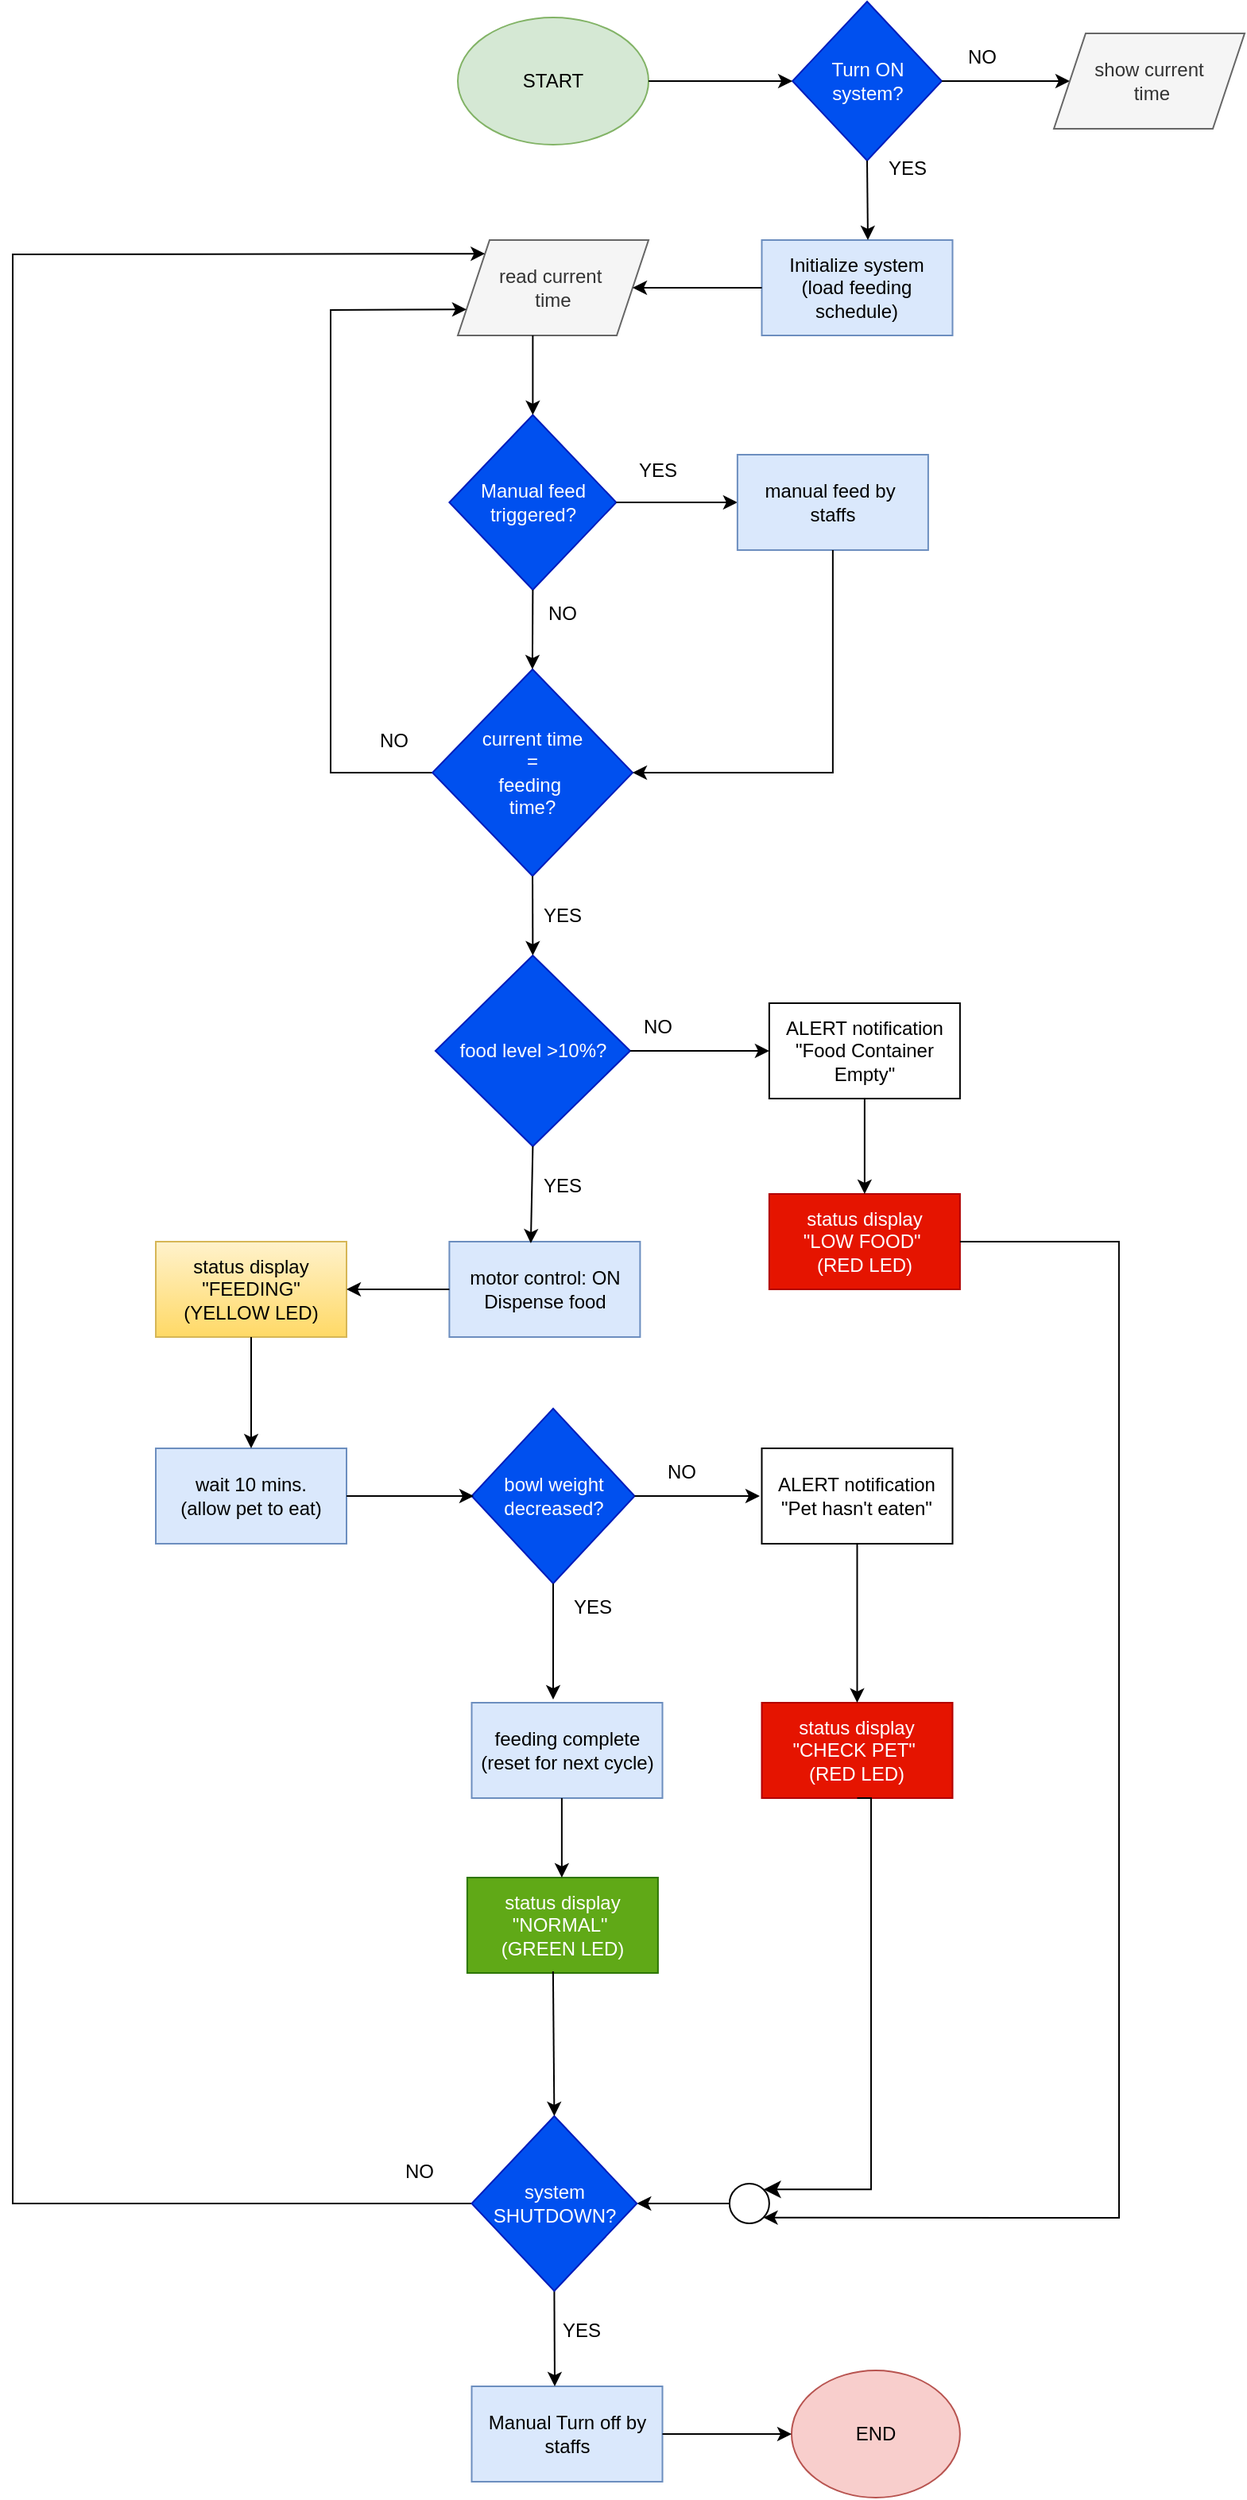 <mxfile version="28.1.0">
  <diagram name="Page-1" id="3Y9w9-49IDmrzCQ3SCV3">
    <mxGraphModel grid="1" page="1" gridSize="10" guides="1" tooltips="1" connect="1" arrows="1" fold="1" pageScale="1" pageWidth="850" pageHeight="1100" math="0" shadow="0">
      <root>
        <mxCell id="0" />
        <mxCell id="1" parent="0" />
        <mxCell id="8zSvVwhYpzBeAdVBtArC-1" value="START" style="ellipse;whiteSpace=wrap;html=1;fillColor=#d5e8d4;strokeColor=#82b366;" vertex="1" parent="1">
          <mxGeometry x="120.0" y="-2020" width="120" height="80" as="geometry" />
        </mxCell>
        <mxCell id="8zSvVwhYpzBeAdVBtArC-3" value="Initialize system&lt;div&gt;(load feeding schedule)&lt;/div&gt;" style="rounded=0;whiteSpace=wrap;html=1;fillColor=#dae8fc;strokeColor=#6c8ebf;" vertex="1" parent="1">
          <mxGeometry x="311.25" y="-1880" width="120" height="60" as="geometry" />
        </mxCell>
        <mxCell id="8zSvVwhYpzBeAdVBtArC-29" value="read current&amp;nbsp;&lt;div&gt;time&lt;/div&gt;" style="shape=parallelogram;perimeter=parallelogramPerimeter;whiteSpace=wrap;html=1;fixedSize=1;fillColor=#f5f5f5;strokeColor=#666666;fontColor=#333333;" vertex="1" parent="1">
          <mxGeometry x="120" y="-1880" width="120" height="60" as="geometry" />
        </mxCell>
        <mxCell id="8zSvVwhYpzBeAdVBtArC-59" value="" style="endArrow=classic;html=1;rounded=0;exitX=0;exitY=0.5;exitDx=0;exitDy=0;entryX=0;entryY=0.75;entryDx=0;entryDy=0;" edge="1" parent="1" source="8zSvVwhYpzBeAdVBtArC-5" target="8zSvVwhYpzBeAdVBtArC-29">
          <mxGeometry width="50" height="50" relative="1" as="geometry">
            <mxPoint x="160" y="-1550" as="sourcePoint" />
            <mxPoint x="80" y="-1860" as="targetPoint" />
            <Array as="points">
              <mxPoint x="40" y="-1545" />
              <mxPoint x="40" y="-1836" />
            </Array>
          </mxGeometry>
        </mxCell>
        <mxCell id="8zSvVwhYpzBeAdVBtArC-61" value="" style="endArrow=classic;html=1;rounded=0;exitX=0;exitY=0.5;exitDx=0;exitDy=0;entryX=0;entryY=0;entryDx=0;entryDy=0;" edge="1" parent="1" source="8zSvVwhYpzBeAdVBtArC-63" target="8zSvVwhYpzBeAdVBtArC-29">
          <mxGeometry width="50" height="50" relative="1" as="geometry">
            <mxPoint x="286.09" y="-410" as="sourcePoint" />
            <mxPoint x="60" y="-1871" as="targetPoint" />
            <Array as="points">
              <mxPoint x="-160" y="-645" />
              <mxPoint x="-160" y="-1871" />
            </Array>
          </mxGeometry>
        </mxCell>
        <mxCell id="zHlLIxlJmCpqL7pYZ1hR-5" value="Turn ON&lt;div&gt;system?&lt;/div&gt;" style="rhombus;whiteSpace=wrap;html=1;fillColor=#0050ef;fontColor=#ffffff;strokeColor=#001DBC;" vertex="1" parent="1">
          <mxGeometry x="330.55" y="-2030" width="93.91" height="100" as="geometry" />
        </mxCell>
        <mxCell id="zHlLIxlJmCpqL7pYZ1hR-8" value="" style="endArrow=classic;html=1;rounded=0;exitX=0.5;exitY=1;exitDx=0;exitDy=0;" edge="1" parent="1" source="zHlLIxlJmCpqL7pYZ1hR-5">
          <mxGeometry width="50" height="50" relative="1" as="geometry">
            <mxPoint x="400" y="-1950" as="sourcePoint" />
            <mxPoint x="378" y="-1880" as="targetPoint" />
          </mxGeometry>
        </mxCell>
        <mxCell id="zHlLIxlJmCpqL7pYZ1hR-9" value="YES" style="text;html=1;align=center;verticalAlign=middle;whiteSpace=wrap;rounded=0;" vertex="1" parent="1">
          <mxGeometry x="372.51" y="-1940" width="60" height="30" as="geometry" />
        </mxCell>
        <mxCell id="zHlLIxlJmCpqL7pYZ1hR-10" value="" style="endArrow=classic;html=1;rounded=0;exitX=1;exitY=0.5;exitDx=0;exitDy=0;" edge="1" parent="1" source="zHlLIxlJmCpqL7pYZ1hR-5" target="zHlLIxlJmCpqL7pYZ1hR-11">
          <mxGeometry width="50" height="50" relative="1" as="geometry">
            <mxPoint x="425.71" y="-1980" as="sourcePoint" />
            <mxPoint x="510" y="-1980" as="targetPoint" />
          </mxGeometry>
        </mxCell>
        <mxCell id="zHlLIxlJmCpqL7pYZ1hR-11" value="show current&lt;div&gt;&amp;nbsp;time&lt;/div&gt;" style="shape=parallelogram;perimeter=parallelogramPerimeter;whiteSpace=wrap;html=1;fixedSize=1;fillColor=#f5f5f5;fontColor=#333333;strokeColor=#666666;" vertex="1" parent="1">
          <mxGeometry x="495" y="-2010" width="120" height="60" as="geometry" />
        </mxCell>
        <mxCell id="zHlLIxlJmCpqL7pYZ1hR-12" value="NO" style="text;html=1;align=center;verticalAlign=middle;whiteSpace=wrap;rounded=0;" vertex="1" parent="1">
          <mxGeometry x="420" y="-2010" width="60" height="30" as="geometry" />
        </mxCell>
        <mxCell id="i7AvoUbPv0_l8vWFzVG8-1" value="" style="endArrow=classic;html=1;rounded=0;exitX=1;exitY=0.5;exitDx=0;exitDy=0;entryX=0;entryY=0.5;entryDx=0;entryDy=0;" edge="1" parent="1" source="8zSvVwhYpzBeAdVBtArC-1" target="zHlLIxlJmCpqL7pYZ1hR-5">
          <mxGeometry width="50" height="50" relative="1" as="geometry">
            <mxPoint x="400" y="-1870" as="sourcePoint" />
            <mxPoint x="450" y="-1920" as="targetPoint" />
          </mxGeometry>
        </mxCell>
        <mxCell id="i7AvoUbPv0_l8vWFzVG8-4" value="" style="endArrow=classic;html=1;rounded=0;entryX=1;entryY=0.5;entryDx=0;entryDy=0;exitX=0;exitY=0.5;exitDx=0;exitDy=0;" edge="1" parent="1" source="8zSvVwhYpzBeAdVBtArC-3" target="8zSvVwhYpzBeAdVBtArC-29">
          <mxGeometry width="50" height="50" relative="1" as="geometry">
            <mxPoint x="400" y="-1660" as="sourcePoint" />
            <mxPoint x="450" y="-1710" as="targetPoint" />
          </mxGeometry>
        </mxCell>
        <mxCell id="8zSvVwhYpzBeAdVBtArC-2" value="END" style="ellipse;whiteSpace=wrap;html=1;fillColor=#f8cecc;strokeColor=#b85450;" vertex="1" parent="1">
          <mxGeometry x="330.0" y="-540" width="105.94" height="80" as="geometry" />
        </mxCell>
        <mxCell id="8zSvVwhYpzBeAdVBtArC-5" value="current time&lt;div&gt;=&lt;br&gt;&lt;div&gt;&lt;div&gt;feeding&amp;nbsp;&lt;div&gt;time?&lt;/div&gt;&lt;/div&gt;&lt;/div&gt;&lt;/div&gt;" style="rhombus;whiteSpace=wrap;html=1;fillColor=#0050ef;fontColor=#ffffff;strokeColor=#001DBC;" vertex="1" parent="1">
          <mxGeometry x="104.06" y="-1610" width="125.94" height="130" as="geometry" />
        </mxCell>
        <mxCell id="8zSvVwhYpzBeAdVBtArC-6" value="food level &amp;gt;10%?" style="rhombus;whiteSpace=wrap;html=1;fillColor=#0050ef;fontColor=#ffffff;strokeColor=#001DBC;" vertex="1" parent="1">
          <mxGeometry x="105.95" y="-1430" width="122.5" height="120" as="geometry" />
        </mxCell>
        <mxCell id="8zSvVwhYpzBeAdVBtArC-10" value="" style="endArrow=classic;html=1;rounded=0;exitX=0.5;exitY=1;exitDx=0;exitDy=0;entryX=0.5;entryY=0;entryDx=0;entryDy=0;" edge="1" parent="1" source="8zSvVwhYpzBeAdVBtArC-5" target="8zSvVwhYpzBeAdVBtArC-6">
          <mxGeometry width="50" height="50" relative="1" as="geometry">
            <mxPoint x="175.94" y="-1630" as="sourcePoint" />
            <mxPoint x="225.94" y="-1680" as="targetPoint" />
          </mxGeometry>
        </mxCell>
        <mxCell id="8zSvVwhYpzBeAdVBtArC-12" value="YES" style="text;html=1;align=center;verticalAlign=middle;whiteSpace=wrap;rounded=0;" vertex="1" parent="1">
          <mxGeometry x="215.94" y="-1750" width="60" height="30" as="geometry" />
        </mxCell>
        <mxCell id="8zSvVwhYpzBeAdVBtArC-13" value="NO" style="text;html=1;align=center;verticalAlign=middle;whiteSpace=wrap;rounded=0;" vertex="1" parent="1">
          <mxGeometry x="155.94" y="-1660" width="60" height="30" as="geometry" />
        </mxCell>
        <mxCell id="8zSvVwhYpzBeAdVBtArC-15" value="" style="endArrow=classic;html=1;rounded=0;exitX=1;exitY=0.5;exitDx=0;exitDy=0;" edge="1" parent="1" source="8zSvVwhYpzBeAdVBtArC-6">
          <mxGeometry width="50" height="50" relative="1" as="geometry">
            <mxPoint x="265.94" y="-1410" as="sourcePoint" />
            <mxPoint x="315.94" y="-1370" as="targetPoint" />
          </mxGeometry>
        </mxCell>
        <mxCell id="8zSvVwhYpzBeAdVBtArC-16" value="YES" style="text;html=1;align=center;verticalAlign=middle;whiteSpace=wrap;rounded=0;" vertex="1" parent="1">
          <mxGeometry x="155.94" y="-1300" width="60" height="30" as="geometry" />
        </mxCell>
        <mxCell id="8zSvVwhYpzBeAdVBtArC-17" value="NO" style="text;html=1;align=center;verticalAlign=middle;whiteSpace=wrap;rounded=0;" vertex="1" parent="1">
          <mxGeometry x="50" y="-1580" width="60" height="30" as="geometry" />
        </mxCell>
        <mxCell id="8zSvVwhYpzBeAdVBtArC-19" value="motor control: ON&lt;div&gt;&lt;span style=&quot;background-color: transparent; color: light-dark(rgb(0, 0, 0), rgb(255, 255, 255));&quot;&gt;Dispense food&lt;/span&gt;&lt;/div&gt;" style="rounded=0;whiteSpace=wrap;html=1;fillColor=#dae8fc;strokeColor=#6c8ebf;" vertex="1" parent="1">
          <mxGeometry x="114.69" y="-1250" width="120" height="60" as="geometry" />
        </mxCell>
        <mxCell id="8zSvVwhYpzBeAdVBtArC-24" value="Manual feed&lt;div&gt;triggered?&lt;/div&gt;" style="rhombus;whiteSpace=wrap;html=1;fillColor=#0050ef;strokeColor=#001DBC;fontColor=#ffffff;" vertex="1" parent="1">
          <mxGeometry x="114.69" y="-1770" width="105" height="110" as="geometry" />
        </mxCell>
        <mxCell id="8zSvVwhYpzBeAdVBtArC-26" value="" style="endArrow=classic;html=1;rounded=0;exitX=0.5;exitY=1;exitDx=0;exitDy=0;entryX=0.5;entryY=0;entryDx=0;entryDy=0;" edge="1" parent="1" target="8zSvVwhYpzBeAdVBtArC-24">
          <mxGeometry width="50" height="50" relative="1" as="geometry">
            <mxPoint x="167.19" y="-1820" as="sourcePoint" />
            <mxPoint x="225.94" y="-1820" as="targetPoint" />
          </mxGeometry>
        </mxCell>
        <mxCell id="8zSvVwhYpzBeAdVBtArC-27" value="" style="endArrow=classic;html=1;rounded=0;exitX=0.5;exitY=1;exitDx=0;exitDy=0;" edge="1" parent="1" source="8zSvVwhYpzBeAdVBtArC-24">
          <mxGeometry width="50" height="50" relative="1" as="geometry">
            <mxPoint x="175.94" y="-1590" as="sourcePoint" />
            <mxPoint x="166.94" y="-1610" as="targetPoint" />
          </mxGeometry>
        </mxCell>
        <mxCell id="8zSvVwhYpzBeAdVBtArC-28" value="" style="endArrow=classic;html=1;rounded=0;exitX=1;exitY=0.5;exitDx=0;exitDy=0;" edge="1" parent="1" source="8zSvVwhYpzBeAdVBtArC-24">
          <mxGeometry width="50" height="50" relative="1" as="geometry">
            <mxPoint x="175.94" y="-1590" as="sourcePoint" />
            <mxPoint x="295.94" y="-1715" as="targetPoint" />
          </mxGeometry>
        </mxCell>
        <mxCell id="8zSvVwhYpzBeAdVBtArC-30" value="manual feed by&amp;nbsp;&lt;div&gt;staffs&lt;/div&gt;" style="rounded=0;whiteSpace=wrap;html=1;fillColor=#dae8fc;strokeColor=#6c8ebf;" vertex="1" parent="1">
          <mxGeometry x="295.94" y="-1745" width="120" height="60" as="geometry" />
        </mxCell>
        <mxCell id="8zSvVwhYpzBeAdVBtArC-31" value="YES" style="text;html=1;align=center;verticalAlign=middle;whiteSpace=wrap;rounded=0;" vertex="1" parent="1">
          <mxGeometry x="155.94" y="-1470" width="60" height="30" as="geometry" />
        </mxCell>
        <mxCell id="8zSvVwhYpzBeAdVBtArC-32" value="" style="endArrow=classic;html=1;rounded=0;exitX=0.5;exitY=1;exitDx=0;exitDy=0;entryX=0.427;entryY=0.017;entryDx=0;entryDy=0;entryPerimeter=0;" edge="1" parent="1" source="8zSvVwhYpzBeAdVBtArC-6" target="8zSvVwhYpzBeAdVBtArC-19">
          <mxGeometry width="50" height="50" relative="1" as="geometry">
            <mxPoint x="175.94" y="-1320" as="sourcePoint" />
            <mxPoint x="225.94" y="-1370" as="targetPoint" />
          </mxGeometry>
        </mxCell>
        <mxCell id="8zSvVwhYpzBeAdVBtArC-33" value="wait 10 mins.&lt;div&gt;(allow pet to eat)&lt;/div&gt;" style="rounded=0;whiteSpace=wrap;html=1;fillColor=#dae8fc;strokeColor=#6c8ebf;" vertex="1" parent="1">
          <mxGeometry x="-70" y="-1120" width="120" height="60" as="geometry" />
        </mxCell>
        <mxCell id="8zSvVwhYpzBeAdVBtArC-34" value="bowl weight&lt;div&gt;decreased?&lt;/div&gt;" style="rhombus;whiteSpace=wrap;html=1;fillColor=#0050ef;fontColor=#ffffff;strokeColor=#001DBC;" vertex="1" parent="1">
          <mxGeometry x="128.75" y="-1145" width="102.5" height="110" as="geometry" />
        </mxCell>
        <mxCell id="8zSvVwhYpzBeAdVBtArC-37" value="" style="endArrow=classic;html=1;rounded=0;exitX=1;exitY=0.5;exitDx=0;exitDy=0;" edge="1" parent="1" source="8zSvVwhYpzBeAdVBtArC-34">
          <mxGeometry width="50" height="50" relative="1" as="geometry">
            <mxPoint x="275.94" y="-870" as="sourcePoint" />
            <mxPoint x="310" y="-1090" as="targetPoint" />
          </mxGeometry>
        </mxCell>
        <mxCell id="8zSvVwhYpzBeAdVBtArC-38" value="" style="endArrow=classic;html=1;rounded=0;exitX=0.5;exitY=1;exitDx=0;exitDy=0;" edge="1" parent="1" source="8zSvVwhYpzBeAdVBtArC-34">
          <mxGeometry width="50" height="50" relative="1" as="geometry">
            <mxPoint x="183.44" y="-800" as="sourcePoint" />
            <mxPoint x="180" y="-962" as="targetPoint" />
          </mxGeometry>
        </mxCell>
        <mxCell id="8zSvVwhYpzBeAdVBtArC-39" value="YES" style="text;html=1;align=center;verticalAlign=middle;whiteSpace=wrap;rounded=0;" vertex="1" parent="1">
          <mxGeometry x="174.69" y="-1035" width="60" height="30" as="geometry" />
        </mxCell>
        <mxCell id="8zSvVwhYpzBeAdVBtArC-40" value="NO" style="text;html=1;align=center;verticalAlign=middle;whiteSpace=wrap;rounded=0;" vertex="1" parent="1">
          <mxGeometry x="215.94" y="-1400" width="60" height="30" as="geometry" />
        </mxCell>
        <mxCell id="8zSvVwhYpzBeAdVBtArC-41" value="NO" style="text;html=1;align=center;verticalAlign=middle;whiteSpace=wrap;rounded=0;" vertex="1" parent="1">
          <mxGeometry x="231.25" y="-1120" width="60" height="30" as="geometry" />
        </mxCell>
        <mxCell id="8zSvVwhYpzBeAdVBtArC-42" value="feeding complete&lt;div&gt;(reset for next cycle)&lt;/div&gt;" style="rounded=0;whiteSpace=wrap;html=1;fillColor=#dae8fc;strokeColor=#6c8ebf;" vertex="1" parent="1">
          <mxGeometry x="128.75" y="-960" width="120" height="60" as="geometry" />
        </mxCell>
        <mxCell id="8zSvVwhYpzBeAdVBtArC-43" value="status display&lt;div&gt;&lt;div&gt;&quot;NORMAL&quot;&amp;nbsp;&lt;/div&gt;&lt;div&gt;(GREEN LED)&lt;/div&gt;&lt;/div&gt;" style="rounded=0;whiteSpace=wrap;html=1;fillColor=#60a917;fontColor=#ffffff;strokeColor=#2D7600;" vertex="1" parent="1">
          <mxGeometry x="125.94" y="-850" width="120" height="60" as="geometry" />
        </mxCell>
        <mxCell id="8zSvVwhYpzBeAdVBtArC-47" value="" style="endArrow=classic;html=1;rounded=0;exitX=0.5;exitY=1;exitDx=0;exitDy=0;entryX=0.5;entryY=0;entryDx=0;entryDy=0;" edge="1" parent="1">
          <mxGeometry width="50" height="50" relative="1" as="geometry">
            <mxPoint x="185.44" y="-900" as="sourcePoint" />
            <mxPoint x="185.44" y="-850" as="targetPoint" />
          </mxGeometry>
        </mxCell>
        <mxCell id="8zSvVwhYpzBeAdVBtArC-48" value="ALERT notification&lt;div&gt;&quot;Food Container Empty&quot;&lt;/div&gt;" style="rounded=0;whiteSpace=wrap;html=1;" vertex="1" parent="1">
          <mxGeometry x="315.94" y="-1400" width="120" height="60" as="geometry" />
        </mxCell>
        <mxCell id="8zSvVwhYpzBeAdVBtArC-49" value="status display&lt;div&gt;&lt;div&gt;&quot;LOW FOOD&quot;&amp;nbsp;&lt;/div&gt;&lt;div&gt;(RED LED)&lt;/div&gt;&lt;/div&gt;" style="rounded=0;whiteSpace=wrap;html=1;fillColor=#e51400;strokeColor=#B20000;fontColor=#ffffff;" vertex="1" parent="1">
          <mxGeometry x="315.94" y="-1280" width="120" height="60" as="geometry" />
        </mxCell>
        <mxCell id="8zSvVwhYpzBeAdVBtArC-50" value="" style="endArrow=classic;html=1;rounded=0;exitX=0.5;exitY=1;exitDx=0;exitDy=0;entryX=0.5;entryY=0;entryDx=0;entryDy=0;" edge="1" parent="1" source="8zSvVwhYpzBeAdVBtArC-48" target="8zSvVwhYpzBeAdVBtArC-49">
          <mxGeometry width="50" height="50" relative="1" as="geometry">
            <mxPoint x="175.94" y="-1280" as="sourcePoint" />
            <mxPoint x="225.94" y="-1330" as="targetPoint" />
          </mxGeometry>
        </mxCell>
        <mxCell id="8zSvVwhYpzBeAdVBtArC-51" value="ALERT notification&lt;div&gt;&quot;Pet hasn&#39;t eaten&quot;&lt;/div&gt;" style="rounded=0;whiteSpace=wrap;html=1;" vertex="1" parent="1">
          <mxGeometry x="311.25" y="-1120" width="120" height="60" as="geometry" />
        </mxCell>
        <mxCell id="8zSvVwhYpzBeAdVBtArC-52" value="status display&lt;div&gt;&lt;div&gt;&quot;CHECK PET&quot;&amp;nbsp;&lt;/div&gt;&lt;div&gt;(RED LED)&lt;/div&gt;&lt;/div&gt;" style="rounded=0;whiteSpace=wrap;html=1;fillColor=#e51400;strokeColor=#B20000;fontColor=#ffffff;" vertex="1" parent="1">
          <mxGeometry x="311.25" y="-960" width="120" height="60" as="geometry" />
        </mxCell>
        <mxCell id="8zSvVwhYpzBeAdVBtArC-53" value="" style="endArrow=classic;html=1;rounded=0;exitX=0.5;exitY=1;exitDx=0;exitDy=0;entryX=0.5;entryY=0;entryDx=0;entryDy=0;" edge="1" parent="1" source="8zSvVwhYpzBeAdVBtArC-51" target="8zSvVwhYpzBeAdVBtArC-52">
          <mxGeometry width="50" height="50" relative="1" as="geometry">
            <mxPoint x="175.94" y="-740" as="sourcePoint" />
            <mxPoint x="225.94" y="-790" as="targetPoint" />
          </mxGeometry>
        </mxCell>
        <mxCell id="8zSvVwhYpzBeAdVBtArC-55" value="" style="edgeStyle=elbowEdgeStyle;elbow=horizontal;endArrow=classic;html=1;curved=0;rounded=0;endSize=8;startSize=8;entryX=1;entryY=0;entryDx=0;entryDy=0;exitX=0.5;exitY=1;exitDx=0;exitDy=0;" edge="1" parent="1" target="8zSvVwhYpzBeAdVBtArC-64" source="8zSvVwhYpzBeAdVBtArC-52">
          <mxGeometry width="50" height="50" relative="1" as="geometry">
            <mxPoint x="395.94" y="-740" as="sourcePoint" />
            <mxPoint x="257.97" y="-520" as="targetPoint" />
            <Array as="points">
              <mxPoint x="380" y="-654" />
            </Array>
          </mxGeometry>
        </mxCell>
        <mxCell id="8zSvVwhYpzBeAdVBtArC-58" value="" style="endArrow=classic;html=1;rounded=0;exitX=0.5;exitY=1;exitDx=0;exitDy=0;entryX=1;entryY=0.5;entryDx=0;entryDy=0;" edge="1" parent="1" source="8zSvVwhYpzBeAdVBtArC-30" target="8zSvVwhYpzBeAdVBtArC-5">
          <mxGeometry width="50" height="50" relative="1" as="geometry">
            <mxPoint x="175.94" y="-1670" as="sourcePoint" />
            <mxPoint x="225.94" y="-1720" as="targetPoint" />
            <Array as="points">
              <mxPoint x="355.94" y="-1545" />
            </Array>
          </mxGeometry>
        </mxCell>
        <mxCell id="8zSvVwhYpzBeAdVBtArC-60" value="" style="endArrow=classic;html=1;rounded=0;exitX=1;exitY=0.5;exitDx=0;exitDy=0;entryX=1;entryY=1;entryDx=0;entryDy=0;" edge="1" parent="1" source="8zSvVwhYpzBeAdVBtArC-49" target="8zSvVwhYpzBeAdVBtArC-64">
          <mxGeometry width="50" height="50" relative="1" as="geometry">
            <mxPoint x="395.94" y="-1060" as="sourcePoint" />
            <mxPoint x="265.94" y="-480" as="targetPoint" />
            <Array as="points">
              <mxPoint x="535.94" y="-1250" />
              <mxPoint x="536" y="-636" />
            </Array>
          </mxGeometry>
        </mxCell>
        <mxCell id="8zSvVwhYpzBeAdVBtArC-64" value="" style="ellipse;whiteSpace=wrap;html=1;aspect=fixed;" vertex="1" parent="1">
          <mxGeometry x="290.94" y="-657.5" width="25" height="25" as="geometry" />
        </mxCell>
        <mxCell id="8zSvVwhYpzBeAdVBtArC-65" value="" style="endArrow=classic;html=1;rounded=0;exitX=0;exitY=0.5;exitDx=0;exitDy=0;entryX=1;entryY=0.5;entryDx=0;entryDy=0;" edge="1" parent="1" source="8zSvVwhYpzBeAdVBtArC-64" target="8zSvVwhYpzBeAdVBtArC-63">
          <mxGeometry width="50" height="50" relative="1" as="geometry">
            <mxPoint x="185.94" y="-560" as="sourcePoint" />
            <mxPoint x="235.94" y="-610" as="targetPoint" />
          </mxGeometry>
        </mxCell>
        <mxCell id="8zSvVwhYpzBeAdVBtArC-66" value="YES" style="text;html=1;align=center;verticalAlign=middle;whiteSpace=wrap;rounded=0;" vertex="1" parent="1">
          <mxGeometry x="168.45" y="-580" width="60" height="30" as="geometry" />
        </mxCell>
        <mxCell id="8zSvVwhYpzBeAdVBtArC-67" value="NO" style="text;html=1;align=center;verticalAlign=middle;whiteSpace=wrap;rounded=0;" vertex="1" parent="1">
          <mxGeometry x="65.94" y="-680" width="60" height="30" as="geometry" />
        </mxCell>
        <mxCell id="zHlLIxlJmCpqL7pYZ1hR-13" value="Manual Turn off by staffs" style="rounded=0;whiteSpace=wrap;html=1;fillColor=#dae8fc;strokeColor=#6c8ebf;" vertex="1" parent="1">
          <mxGeometry x="128.75" y="-530" width="120" height="60" as="geometry" />
        </mxCell>
        <mxCell id="zHlLIxlJmCpqL7pYZ1hR-15" value="" style="endArrow=classic;html=1;rounded=0;exitX=0.5;exitY=1;exitDx=0;exitDy=0;" edge="1" parent="1" source="8zSvVwhYpzBeAdVBtArC-63">
          <mxGeometry width="50" height="50" relative="1" as="geometry">
            <mxPoint x="195.94" y="-340" as="sourcePoint" />
            <mxPoint x="181" y="-530" as="targetPoint" />
          </mxGeometry>
        </mxCell>
        <mxCell id="zHlLIxlJmCpqL7pYZ1hR-17" value="" style="endArrow=classic;html=1;rounded=0;exitX=1;exitY=0.5;exitDx=0;exitDy=0;entryX=0;entryY=0.5;entryDx=0;entryDy=0;" edge="1" parent="1" source="zHlLIxlJmCpqL7pYZ1hR-13" target="8zSvVwhYpzBeAdVBtArC-2">
          <mxGeometry width="50" height="50" relative="1" as="geometry">
            <mxPoint x="195.94" y="-390" as="sourcePoint" />
            <mxPoint x="320" y="-452" as="targetPoint" />
          </mxGeometry>
        </mxCell>
        <mxCell id="i7AvoUbPv0_l8vWFzVG8-6" value="status display&lt;div&gt;&lt;div&gt;&quot;FEEDING&quot; (YELLOW LED)&lt;/div&gt;&lt;/div&gt;" style="rounded=0;whiteSpace=wrap;html=1;fillColor=#fff2cc;strokeColor=#d6b656;gradientColor=#ffd966;" vertex="1" parent="1">
          <mxGeometry x="-70" y="-1250" width="120" height="60" as="geometry" />
        </mxCell>
        <mxCell id="i7AvoUbPv0_l8vWFzVG8-7" value="" style="endArrow=classic;html=1;rounded=0;entryX=1;entryY=0.5;entryDx=0;entryDy=0;exitX=0;exitY=0.5;exitDx=0;exitDy=0;" edge="1" parent="1" source="8zSvVwhYpzBeAdVBtArC-19" target="i7AvoUbPv0_l8vWFzVG8-6">
          <mxGeometry width="50" height="50" relative="1" as="geometry">
            <mxPoint x="230" y="-1130" as="sourcePoint" />
            <mxPoint x="280" y="-1180" as="targetPoint" />
          </mxGeometry>
        </mxCell>
        <mxCell id="i7AvoUbPv0_l8vWFzVG8-8" value="" style="endArrow=classic;html=1;rounded=0;exitX=0.5;exitY=1;exitDx=0;exitDy=0;entryX=0.5;entryY=0;entryDx=0;entryDy=0;" edge="1" parent="1" source="i7AvoUbPv0_l8vWFzVG8-6" target="8zSvVwhYpzBeAdVBtArC-33">
          <mxGeometry width="50" height="50" relative="1" as="geometry">
            <mxPoint x="230" y="-1030" as="sourcePoint" />
            <mxPoint x="280" y="-1080" as="targetPoint" />
          </mxGeometry>
        </mxCell>
        <mxCell id="i7AvoUbPv0_l8vWFzVG8-9" value="" style="endArrow=classic;html=1;rounded=0;exitX=1;exitY=0.5;exitDx=0;exitDy=0;" edge="1" parent="1" source="8zSvVwhYpzBeAdVBtArC-33">
          <mxGeometry width="50" height="50" relative="1" as="geometry">
            <mxPoint x="230" y="-1030" as="sourcePoint" />
            <mxPoint x="130" y="-1090" as="targetPoint" />
          </mxGeometry>
        </mxCell>
        <mxCell id="8zSvVwhYpzBeAdVBtArC-63" value="system SHUTDOWN?" style="rhombus;whiteSpace=wrap;html=1;fillColor=#0050ef;fontColor=#ffffff;strokeColor=#001DBC;" vertex="1" parent="1">
          <mxGeometry x="128.75" y="-700" width="103.91" height="110" as="geometry" />
        </mxCell>
        <mxCell id="i7AvoUbPv0_l8vWFzVG8-11" value="" style="endArrow=classic;html=1;rounded=0;exitX=0.45;exitY=0.983;exitDx=0;exitDy=0;entryX=0.5;entryY=0;entryDx=0;entryDy=0;exitPerimeter=0;" edge="1" parent="1" source="8zSvVwhYpzBeAdVBtArC-43" target="8zSvVwhYpzBeAdVBtArC-63">
          <mxGeometry width="50" height="50" relative="1" as="geometry">
            <mxPoint x="230" y="-610" as="sourcePoint" />
            <mxPoint x="280" y="-660" as="targetPoint" />
          </mxGeometry>
        </mxCell>
      </root>
    </mxGraphModel>
  </diagram>
</mxfile>
